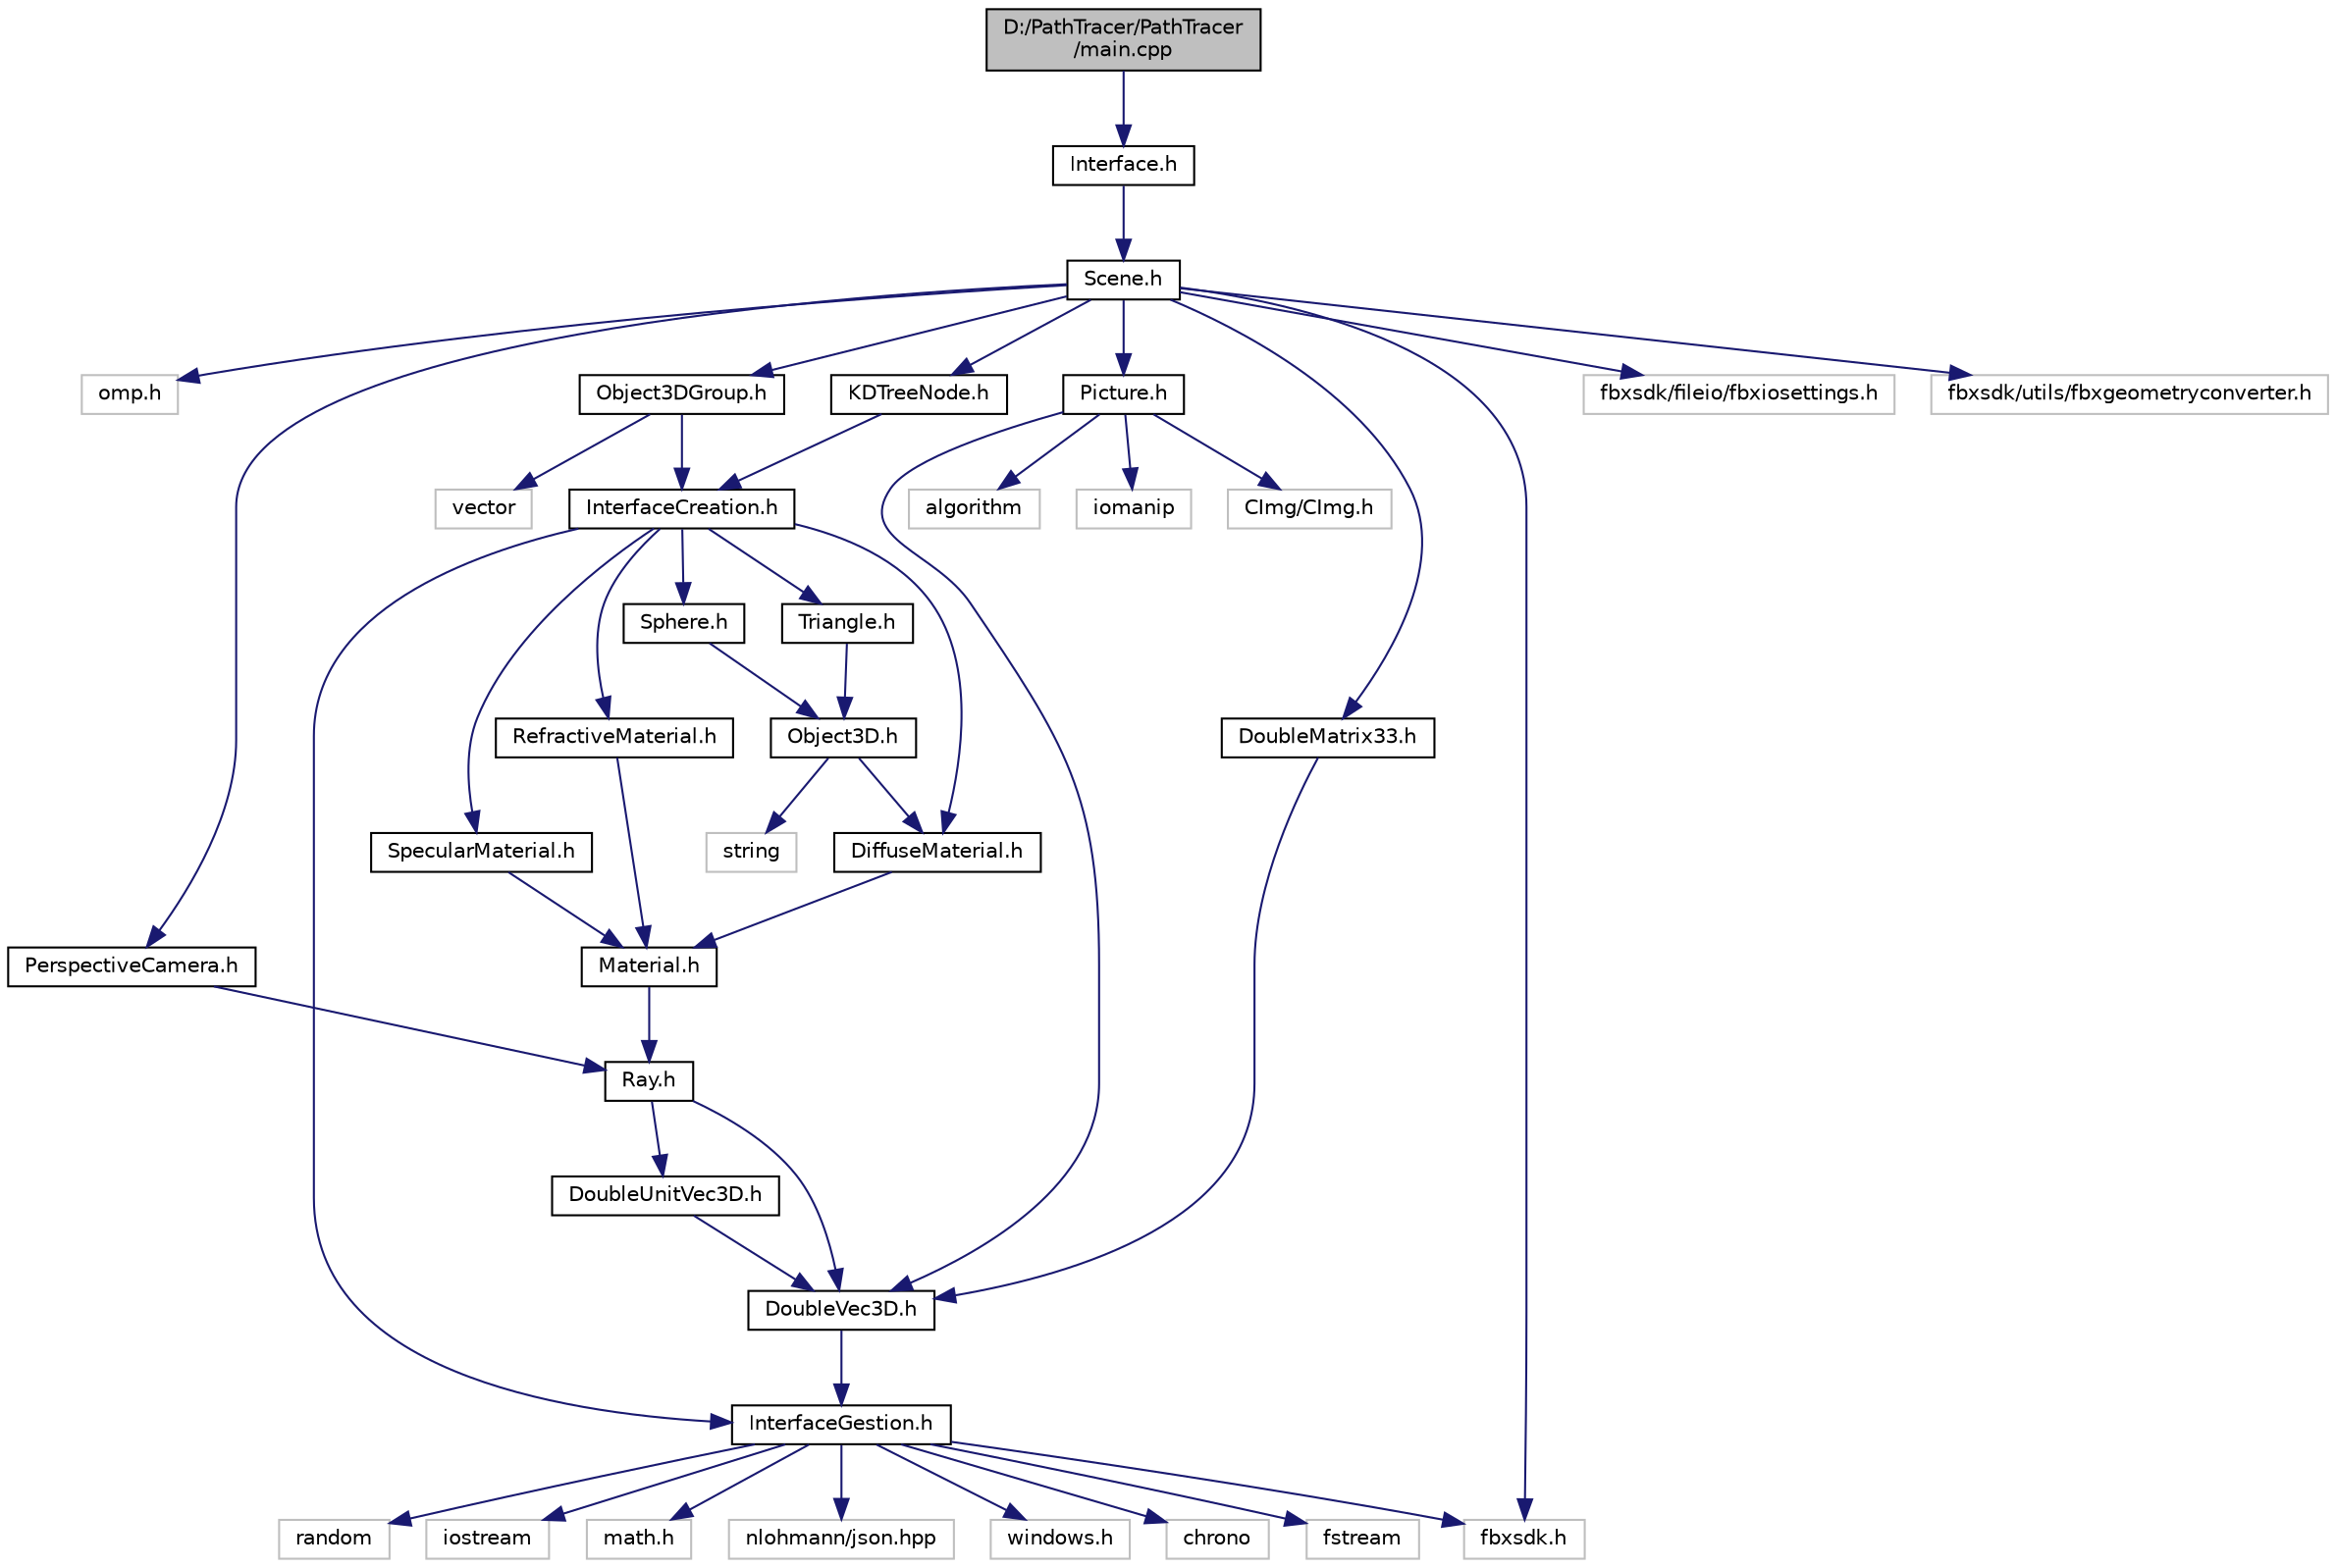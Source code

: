 digraph "D:/PathTracer/PathTracer/main.cpp"
{
 // INTERACTIVE_SVG=YES
 // LATEX_PDF_SIZE
  edge [fontname="Helvetica",fontsize="10",labelfontname="Helvetica",labelfontsize="10"];
  node [fontname="Helvetica",fontsize="10",shape=record];
  Node1 [label="D:/PathTracer/PathTracer\l/main.cpp",height=0.2,width=0.4,color="black", fillcolor="grey75", style="filled", fontcolor="black",tooltip=" "];
  Node1 -> Node2 [color="midnightblue",fontsize="10",style="solid",fontname="Helvetica"];
  Node2 [label="Interface.h",height=0.2,width=0.4,color="black", fillcolor="white", style="filled",URL="$_interface_8h.html",tooltip="Defines some functions for the interface."];
  Node2 -> Node3 [color="midnightblue",fontsize="10",style="solid",fontname="Helvetica"];
  Node3 [label="Scene.h",height=0.2,width=0.4,color="black", fillcolor="white", style="filled",URL="$_scene_8h.html",tooltip="Defines the Scene class and the functions around it."];
  Node3 -> Node4 [color="midnightblue",fontsize="10",style="solid",fontname="Helvetica"];
  Node4 [label="omp.h",height=0.2,width=0.4,color="grey75", fillcolor="white", style="filled",tooltip=" "];
  Node3 -> Node5 [color="midnightblue",fontsize="10",style="solid",fontname="Helvetica"];
  Node5 [label="DoubleMatrix33.h",height=0.2,width=0.4,color="black", fillcolor="white", style="filled",URL="$_double_matrix33_8h.html",tooltip="Defines the DoubleMatrix33 class and the functions around it."];
  Node5 -> Node6 [color="midnightblue",fontsize="10",style="solid",fontname="Helvetica"];
  Node6 [label="DoubleVec3D.h",height=0.2,width=0.4,color="black", fillcolor="white", style="filled",URL="$_double_vec3_d_8h.html",tooltip="Defines the DoubleVec3D class and the functions around it."];
  Node6 -> Node7 [color="midnightblue",fontsize="10",style="solid",fontname="Helvetica"];
  Node7 [label="InterfaceGestion.h",height=0.2,width=0.4,color="black", fillcolor="white", style="filled",URL="$_interface_gestion_8h.html",tooltip="Defines functions that are used when drawing the interface."];
  Node7 -> Node8 [color="midnightblue",fontsize="10",style="solid",fontname="Helvetica"];
  Node8 [label="chrono",height=0.2,width=0.4,color="grey75", fillcolor="white", style="filled",tooltip=" "];
  Node7 -> Node9 [color="midnightblue",fontsize="10",style="solid",fontname="Helvetica"];
  Node9 [label="fstream",height=0.2,width=0.4,color="grey75", fillcolor="white", style="filled",tooltip=" "];
  Node7 -> Node10 [color="midnightblue",fontsize="10",style="solid",fontname="Helvetica"];
  Node10 [label="random",height=0.2,width=0.4,color="grey75", fillcolor="white", style="filled",tooltip=" "];
  Node7 -> Node11 [color="midnightblue",fontsize="10",style="solid",fontname="Helvetica"];
  Node11 [label="iostream",height=0.2,width=0.4,color="grey75", fillcolor="white", style="filled",tooltip=" "];
  Node7 -> Node12 [color="midnightblue",fontsize="10",style="solid",fontname="Helvetica"];
  Node12 [label="math.h",height=0.2,width=0.4,color="grey75", fillcolor="white", style="filled",tooltip=" "];
  Node7 -> Node13 [color="midnightblue",fontsize="10",style="solid",fontname="Helvetica"];
  Node13 [label="nlohmann/json.hpp",height=0.2,width=0.4,color="grey75", fillcolor="white", style="filled",tooltip=" "];
  Node7 -> Node14 [color="midnightblue",fontsize="10",style="solid",fontname="Helvetica"];
  Node14 [label="fbxsdk.h",height=0.2,width=0.4,color="grey75", fillcolor="white", style="filled",tooltip=" "];
  Node7 -> Node15 [color="midnightblue",fontsize="10",style="solid",fontname="Helvetica"];
  Node15 [label="windows.h",height=0.2,width=0.4,color="grey75", fillcolor="white", style="filled",tooltip=" "];
  Node3 -> Node16 [color="midnightblue",fontsize="10",style="solid",fontname="Helvetica"];
  Node16 [label="KDTreeNode.h",height=0.2,width=0.4,color="black", fillcolor="white", style="filled",URL="$_k_d_tree_node_8h.html",tooltip="Defines the KDTreeNode class and the functions around it."];
  Node16 -> Node17 [color="midnightblue",fontsize="10",style="solid",fontname="Helvetica"];
  Node17 [label="InterfaceCreation.h",height=0.2,width=0.4,color="black", fillcolor="white", style="filled",URL="$_interface_creation_8h.html",tooltip="Defines functions that are used to interactively create 3D objects and materials."];
  Node17 -> Node7 [color="midnightblue",fontsize="10",style="solid",fontname="Helvetica"];
  Node17 -> Node18 [color="midnightblue",fontsize="10",style="solid",fontname="Helvetica"];
  Node18 [label="DiffuseMaterial.h",height=0.2,width=0.4,color="black", fillcolor="white", style="filled",URL="$_diffuse_material_8h.html",tooltip="Defines the DiffuseMaterial class."];
  Node18 -> Node19 [color="midnightblue",fontsize="10",style="solid",fontname="Helvetica"];
  Node19 [label="Material.h",height=0.2,width=0.4,color="black", fillcolor="white", style="filled",URL="$_material_8h.html",tooltip="Defines the Material class and the functions around it."];
  Node19 -> Node20 [color="midnightblue",fontsize="10",style="solid",fontname="Helvetica"];
  Node20 [label="Ray.h",height=0.2,width=0.4,color="black", fillcolor="white", style="filled",URL="$_ray_8h.html",tooltip="Defines the Ray class."];
  Node20 -> Node6 [color="midnightblue",fontsize="10",style="solid",fontname="Helvetica"];
  Node20 -> Node21 [color="midnightblue",fontsize="10",style="solid",fontname="Helvetica"];
  Node21 [label="DoubleUnitVec3D.h",height=0.2,width=0.4,color="black", fillcolor="white", style="filled",URL="$_double_unit_vec3_d_8h.html",tooltip="Defines the DoubleUnitVec3D class and the functions around it."];
  Node21 -> Node6 [color="midnightblue",fontsize="10",style="solid",fontname="Helvetica"];
  Node17 -> Node22 [color="midnightblue",fontsize="10",style="solid",fontname="Helvetica"];
  Node22 [label="RefractiveMaterial.h",height=0.2,width=0.4,color="black", fillcolor="white", style="filled",URL="$_refractive_material_8h.html",tooltip="Defines the RefractiveMaterial class."];
  Node22 -> Node19 [color="midnightblue",fontsize="10",style="solid",fontname="Helvetica"];
  Node17 -> Node23 [color="midnightblue",fontsize="10",style="solid",fontname="Helvetica"];
  Node23 [label="SpecularMaterial.h",height=0.2,width=0.4,color="black", fillcolor="white", style="filled",URL="$_specular_material_8h.html",tooltip="Defines the SpecularMaterial class."];
  Node23 -> Node19 [color="midnightblue",fontsize="10",style="solid",fontname="Helvetica"];
  Node17 -> Node24 [color="midnightblue",fontsize="10",style="solid",fontname="Helvetica"];
  Node24 [label="Triangle.h",height=0.2,width=0.4,color="black", fillcolor="white", style="filled",URL="$_triangle_8h.html",tooltip="Defines the Triangle class."];
  Node24 -> Node25 [color="midnightblue",fontsize="10",style="solid",fontname="Helvetica"];
  Node25 [label="Object3D.h",height=0.2,width=0.4,color="black", fillcolor="white", style="filled",URL="$_object3_d_8h.html",tooltip="Defines the Object3D class and the functions around it."];
  Node25 -> Node26 [color="midnightblue",fontsize="10",style="solid",fontname="Helvetica"];
  Node26 [label="string",height=0.2,width=0.4,color="grey75", fillcolor="white", style="filled",tooltip=" "];
  Node25 -> Node18 [color="midnightblue",fontsize="10",style="solid",fontname="Helvetica"];
  Node17 -> Node27 [color="midnightblue",fontsize="10",style="solid",fontname="Helvetica"];
  Node27 [label="Sphere.h",height=0.2,width=0.4,color="black", fillcolor="white", style="filled",URL="$_sphere_8h.html",tooltip="Defines the Sphere class."];
  Node27 -> Node25 [color="midnightblue",fontsize="10",style="solid",fontname="Helvetica"];
  Node3 -> Node28 [color="midnightblue",fontsize="10",style="solid",fontname="Helvetica"];
  Node28 [label="Object3DGroup.h",height=0.2,width=0.4,color="black", fillcolor="white", style="filled",URL="$_object3_d_group_8h.html",tooltip="Defines the Object3DGroup class and the functions around it."];
  Node28 -> Node29 [color="midnightblue",fontsize="10",style="solid",fontname="Helvetica"];
  Node29 [label="vector",height=0.2,width=0.4,color="grey75", fillcolor="white", style="filled",tooltip=" "];
  Node28 -> Node17 [color="midnightblue",fontsize="10",style="solid",fontname="Helvetica"];
  Node3 -> Node30 [color="midnightblue",fontsize="10",style="solid",fontname="Helvetica"];
  Node30 [label="PerspectiveCamera.h",height=0.2,width=0.4,color="black", fillcolor="white", style="filled",URL="$_perspective_camera_8h.html",tooltip="Defines the PerspectiveCamera class."];
  Node30 -> Node20 [color="midnightblue",fontsize="10",style="solid",fontname="Helvetica"];
  Node3 -> Node31 [color="midnightblue",fontsize="10",style="solid",fontname="Helvetica"];
  Node31 [label="Picture.h",height=0.2,width=0.4,color="black", fillcolor="white", style="filled",URL="$_picture_8h.html",tooltip="Defines the Picture class and the functions around it."];
  Node31 -> Node32 [color="midnightblue",fontsize="10",style="solid",fontname="Helvetica"];
  Node32 [label="algorithm",height=0.2,width=0.4,color="grey75", fillcolor="white", style="filled",tooltip=" "];
  Node31 -> Node33 [color="midnightblue",fontsize="10",style="solid",fontname="Helvetica"];
  Node33 [label="iomanip",height=0.2,width=0.4,color="grey75", fillcolor="white", style="filled",tooltip=" "];
  Node31 -> Node34 [color="midnightblue",fontsize="10",style="solid",fontname="Helvetica"];
  Node34 [label="CImg/CImg.h",height=0.2,width=0.4,color="grey75", fillcolor="white", style="filled",tooltip=" "];
  Node31 -> Node6 [color="midnightblue",fontsize="10",style="solid",fontname="Helvetica"];
  Node3 -> Node14 [color="midnightblue",fontsize="10",style="solid",fontname="Helvetica"];
  Node3 -> Node35 [color="midnightblue",fontsize="10",style="solid",fontname="Helvetica"];
  Node35 [label="fbxsdk/fileio/fbxiosettings.h",height=0.2,width=0.4,color="grey75", fillcolor="white", style="filled",tooltip=" "];
  Node3 -> Node36 [color="midnightblue",fontsize="10",style="solid",fontname="Helvetica"];
  Node36 [label="fbxsdk/utils/fbxgeometryconverter.h",height=0.2,width=0.4,color="grey75", fillcolor="white", style="filled",tooltip=" "];
}

